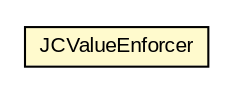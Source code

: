 #!/usr/local/bin/dot
#
# Class diagram 
# Generated by UMLGraph version 5.1 (http://www.umlgraph.org/)
#

digraph G {
	edge [fontname="arial",fontsize=10,labelfontname="arial",labelfontsize=10];
	node [fontname="arial",fontsize=10,shape=plaintext];
	nodesep=0.25;
	ranksep=0.5;
	// com.helger.jcodemodel.util.JCValueEnforcer
	c15375 [label=<<table title="com.helger.jcodemodel.util.JCValueEnforcer" border="0" cellborder="1" cellspacing="0" cellpadding="2" port="p" bgcolor="lemonChiffon" href="./JCValueEnforcer.html">
		<tr><td><table border="0" cellspacing="0" cellpadding="1">
<tr><td align="center" balign="center"> JCValueEnforcer </td></tr>
		</table></td></tr>
		</table>>, fontname="arial", fontcolor="black", fontsize=10.0];
}

